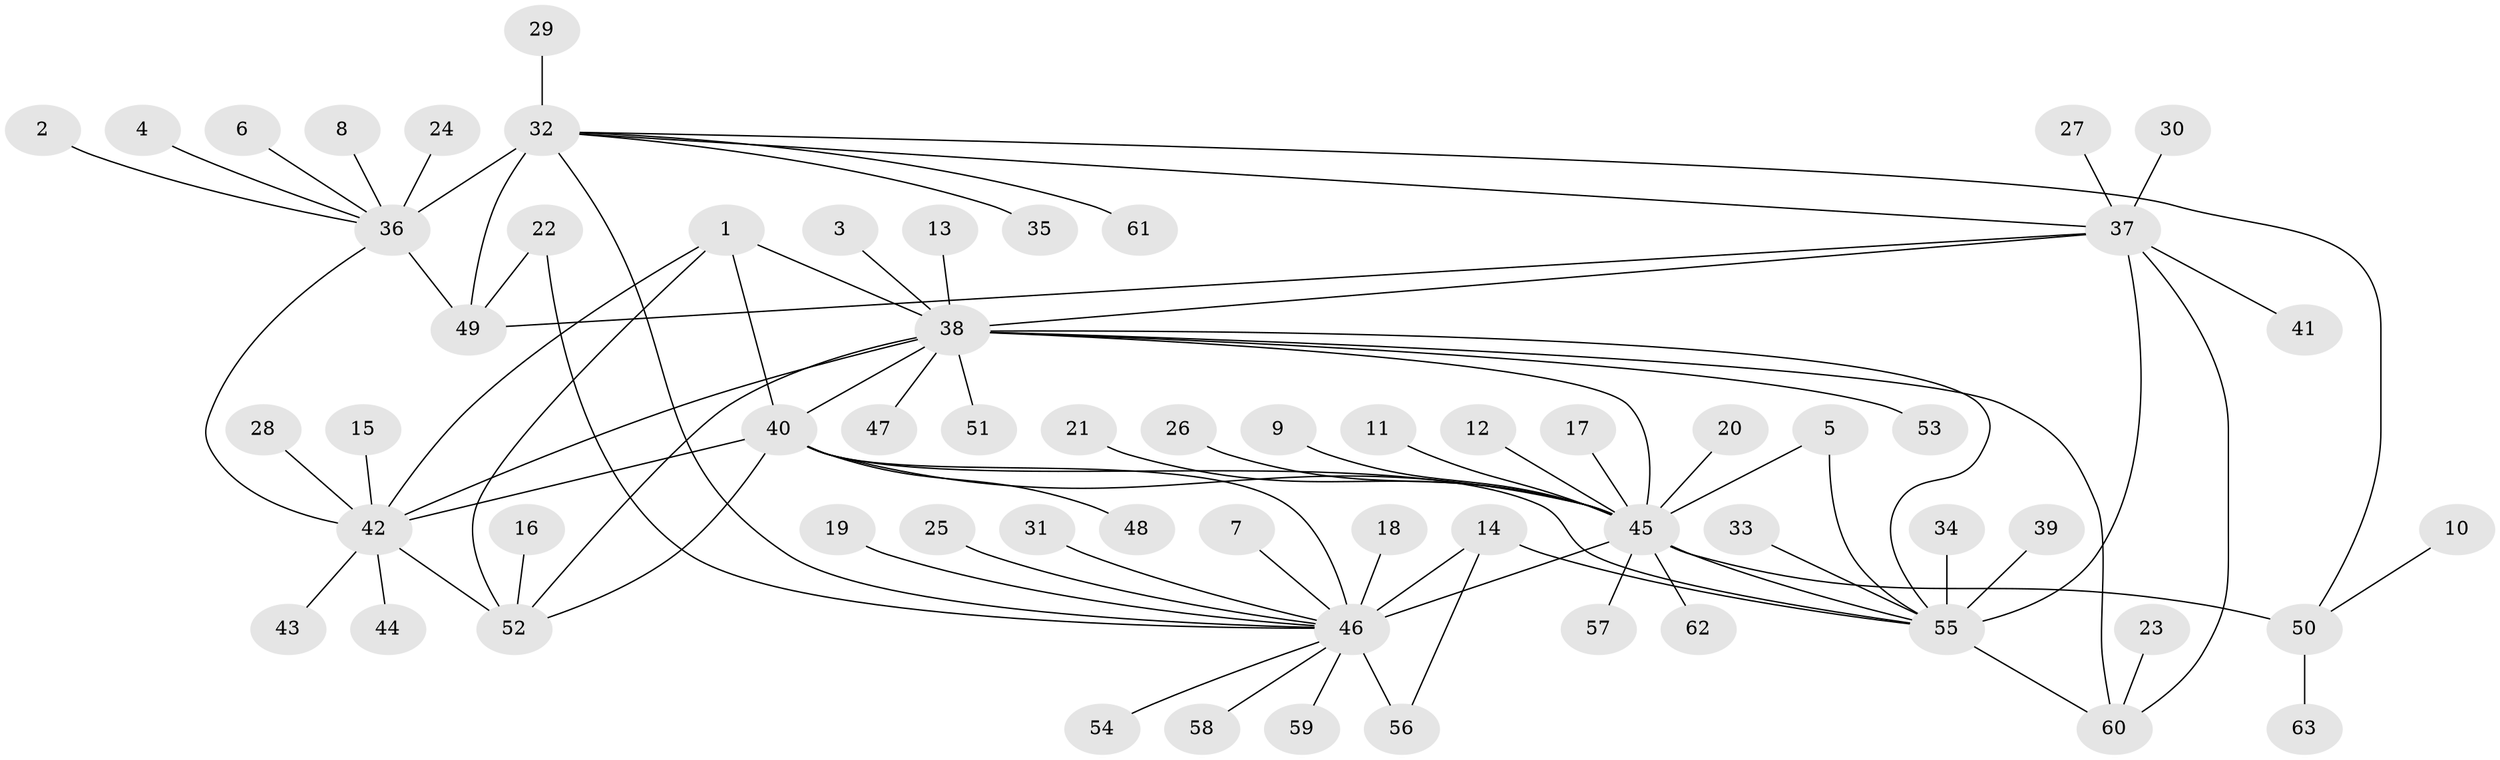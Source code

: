 // original degree distribution, {11: 0.031746031746031744, 6: 0.047619047619047616, 8: 0.03968253968253968, 12: 0.015873015873015872, 9: 0.03968253968253968, 5: 0.007936507936507936, 10: 0.015873015873015872, 7: 0.031746031746031744, 14: 0.007936507936507936, 1: 0.6190476190476191, 2: 0.12698412698412698, 3: 0.015873015873015872}
// Generated by graph-tools (version 1.1) at 2025/50/03/09/25 03:50:39]
// undirected, 63 vertices, 84 edges
graph export_dot {
graph [start="1"]
  node [color=gray90,style=filled];
  1;
  2;
  3;
  4;
  5;
  6;
  7;
  8;
  9;
  10;
  11;
  12;
  13;
  14;
  15;
  16;
  17;
  18;
  19;
  20;
  21;
  22;
  23;
  24;
  25;
  26;
  27;
  28;
  29;
  30;
  31;
  32;
  33;
  34;
  35;
  36;
  37;
  38;
  39;
  40;
  41;
  42;
  43;
  44;
  45;
  46;
  47;
  48;
  49;
  50;
  51;
  52;
  53;
  54;
  55;
  56;
  57;
  58;
  59;
  60;
  61;
  62;
  63;
  1 -- 38 [weight=1.0];
  1 -- 40 [weight=1.0];
  1 -- 42 [weight=2.0];
  1 -- 52 [weight=1.0];
  2 -- 36 [weight=1.0];
  3 -- 38 [weight=1.0];
  4 -- 36 [weight=1.0];
  5 -- 45 [weight=1.0];
  5 -- 55 [weight=1.0];
  6 -- 36 [weight=1.0];
  7 -- 46 [weight=1.0];
  8 -- 36 [weight=1.0];
  9 -- 45 [weight=1.0];
  10 -- 50 [weight=1.0];
  11 -- 45 [weight=1.0];
  12 -- 45 [weight=1.0];
  13 -- 38 [weight=1.0];
  14 -- 46 [weight=4.0];
  14 -- 55 [weight=1.0];
  14 -- 56 [weight=1.0];
  15 -- 42 [weight=1.0];
  16 -- 52 [weight=1.0];
  17 -- 45 [weight=1.0];
  18 -- 46 [weight=1.0];
  19 -- 46 [weight=1.0];
  20 -- 45 [weight=1.0];
  21 -- 45 [weight=1.0];
  22 -- 46 [weight=1.0];
  22 -- 49 [weight=1.0];
  23 -- 60 [weight=1.0];
  24 -- 36 [weight=1.0];
  25 -- 46 [weight=1.0];
  26 -- 45 [weight=1.0];
  27 -- 37 [weight=1.0];
  28 -- 42 [weight=1.0];
  29 -- 32 [weight=1.0];
  30 -- 37 [weight=1.0];
  31 -- 46 [weight=1.0];
  32 -- 35 [weight=1.0];
  32 -- 36 [weight=4.0];
  32 -- 37 [weight=1.0];
  32 -- 46 [weight=1.0];
  32 -- 49 [weight=4.0];
  32 -- 50 [weight=1.0];
  32 -- 61 [weight=1.0];
  33 -- 55 [weight=1.0];
  34 -- 55 [weight=1.0];
  36 -- 42 [weight=1.0];
  36 -- 49 [weight=1.0];
  37 -- 38 [weight=2.0];
  37 -- 41 [weight=1.0];
  37 -- 49 [weight=1.0];
  37 -- 55 [weight=4.0];
  37 -- 60 [weight=2.0];
  38 -- 40 [weight=1.0];
  38 -- 42 [weight=2.0];
  38 -- 45 [weight=1.0];
  38 -- 47 [weight=1.0];
  38 -- 51 [weight=1.0];
  38 -- 52 [weight=1.0];
  38 -- 53 [weight=1.0];
  38 -- 55 [weight=2.0];
  38 -- 60 [weight=1.0];
  39 -- 55 [weight=1.0];
  40 -- 42 [weight=2.0];
  40 -- 45 [weight=1.0];
  40 -- 46 [weight=1.0];
  40 -- 48 [weight=1.0];
  40 -- 52 [weight=1.0];
  40 -- 55 [weight=1.0];
  42 -- 43 [weight=1.0];
  42 -- 44 [weight=1.0];
  42 -- 52 [weight=2.0];
  45 -- 46 [weight=1.0];
  45 -- 50 [weight=8.0];
  45 -- 55 [weight=1.0];
  45 -- 57 [weight=1.0];
  45 -- 62 [weight=1.0];
  46 -- 54 [weight=1.0];
  46 -- 56 [weight=4.0];
  46 -- 58 [weight=1.0];
  46 -- 59 [weight=1.0];
  50 -- 63 [weight=1.0];
  55 -- 60 [weight=2.0];
}
